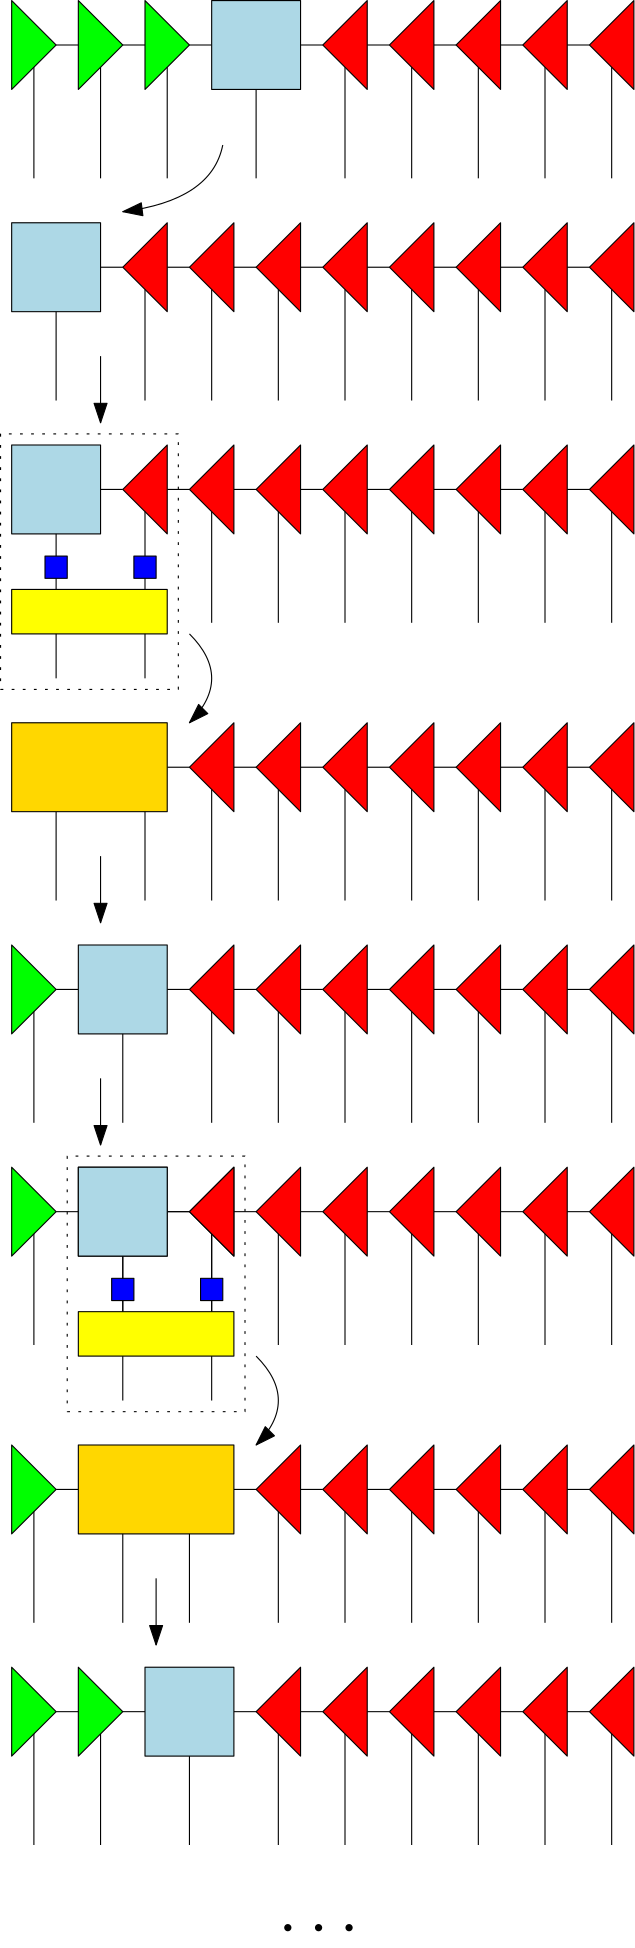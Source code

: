 <?xml version="1.0"?>
<!DOCTYPE ipe SYSTEM "ipe.dtd">
<ipe version="70218" creator="Ipe 7.2.24">
<info created="D:20210510201702" modified="D:20210511135756"/>
<ipestyle name="basic">
<symbol name="arrow/arc(spx)">
<path stroke="sym-stroke" fill="sym-stroke" pen="sym-pen">
0 0 m
-1 0.333 l
-1 -0.333 l
h
</path>
</symbol>
<symbol name="arrow/farc(spx)">
<path stroke="sym-stroke" fill="white" pen="sym-pen">
0 0 m
-1 0.333 l
-1 -0.333 l
h
</path>
</symbol>
<symbol name="arrow/ptarc(spx)">
<path stroke="sym-stroke" fill="sym-stroke" pen="sym-pen">
0 0 m
-1 0.333 l
-0.8 0 l
-1 -0.333 l
h
</path>
</symbol>
<symbol name="arrow/fptarc(spx)">
<path stroke="sym-stroke" fill="white" pen="sym-pen">
0 0 m
-1 0.333 l
-0.8 0 l
-1 -0.333 l
h
</path>
</symbol>
<symbol name="mark/circle(sx)" transformations="translations">
<path fill="sym-stroke">
0.6 0 0 0.6 0 0 e
0.4 0 0 0.4 0 0 e
</path>
</symbol>
<symbol name="mark/disk(sx)" transformations="translations">
<path fill="sym-stroke">
0.6 0 0 0.6 0 0 e
</path>
</symbol>
<symbol name="mark/fdisk(sfx)" transformations="translations">
<group>
<path fill="sym-fill">
0.5 0 0 0.5 0 0 e
</path>
<path fill="sym-stroke" fillrule="eofill">
0.6 0 0 0.6 0 0 e
0.4 0 0 0.4 0 0 e
</path>
</group>
</symbol>
<symbol name="mark/box(sx)" transformations="translations">
<path fill="sym-stroke" fillrule="eofill">
-0.6 -0.6 m
0.6 -0.6 l
0.6 0.6 l
-0.6 0.6 l
h
-0.4 -0.4 m
0.4 -0.4 l
0.4 0.4 l
-0.4 0.4 l
h
</path>
</symbol>
<symbol name="mark/square(sx)" transformations="translations">
<path fill="sym-stroke">
-0.6 -0.6 m
0.6 -0.6 l
0.6 0.6 l
-0.6 0.6 l
h
</path>
</symbol>
<symbol name="mark/fsquare(sfx)" transformations="translations">
<group>
<path fill="sym-fill">
-0.5 -0.5 m
0.5 -0.5 l
0.5 0.5 l
-0.5 0.5 l
h
</path>
<path fill="sym-stroke" fillrule="eofill">
-0.6 -0.6 m
0.6 -0.6 l
0.6 0.6 l
-0.6 0.6 l
h
-0.4 -0.4 m
0.4 -0.4 l
0.4 0.4 l
-0.4 0.4 l
h
</path>
</group>
</symbol>
<symbol name="mark/cross(sx)" transformations="translations">
<group>
<path fill="sym-stroke">
-0.43 -0.57 m
0.57 0.43 l
0.43 0.57 l
-0.57 -0.43 l
h
</path>
<path fill="sym-stroke">
-0.43 0.57 m
0.57 -0.43 l
0.43 -0.57 l
-0.57 0.43 l
h
</path>
</group>
</symbol>
<symbol name="arrow/fnormal(spx)">
<path stroke="sym-stroke" fill="white" pen="sym-pen">
0 0 m
-1 0.333 l
-1 -0.333 l
h
</path>
</symbol>
<symbol name="arrow/pointed(spx)">
<path stroke="sym-stroke" fill="sym-stroke" pen="sym-pen">
0 0 m
-1 0.333 l
-0.8 0 l
-1 -0.333 l
h
</path>
</symbol>
<symbol name="arrow/fpointed(spx)">
<path stroke="sym-stroke" fill="white" pen="sym-pen">
0 0 m
-1 0.333 l
-0.8 0 l
-1 -0.333 l
h
</path>
</symbol>
<symbol name="arrow/linear(spx)">
<path stroke="sym-stroke" pen="sym-pen">
-1 0.333 m
0 0 l
-1 -0.333 l
</path>
</symbol>
<symbol name="arrow/fdouble(spx)">
<path stroke="sym-stroke" fill="white" pen="sym-pen">
0 0 m
-1 0.333 l
-1 -0.333 l
h
-1 0 m
-2 0.333 l
-2 -0.333 l
h
</path>
</symbol>
<symbol name="arrow/double(spx)">
<path stroke="sym-stroke" fill="sym-stroke" pen="sym-pen">
0 0 m
-1 0.333 l
-1 -0.333 l
h
-1 0 m
-2 0.333 l
-2 -0.333 l
h
</path>
</symbol>
<symbol name="arrow/mid-normal(spx)">
<path stroke="sym-stroke" fill="sym-stroke" pen="sym-pen">
0.5 0 m
-0.5 0.333 l
-0.5 -0.333 l
h
</path>
</symbol>
<symbol name="arrow/mid-fnormal(spx)">
<path stroke="sym-stroke" fill="white" pen="sym-pen">
0.5 0 m
-0.5 0.333 l
-0.5 -0.333 l
h
</path>
</symbol>
<symbol name="arrow/mid-pointed(spx)">
<path stroke="sym-stroke" fill="sym-stroke" pen="sym-pen">
0.5 0 m
-0.5 0.333 l
-0.3 0 l
-0.5 -0.333 l
h
</path>
</symbol>
<symbol name="arrow/mid-fpointed(spx)">
<path stroke="sym-stroke" fill="white" pen="sym-pen">
0.5 0 m
-0.5 0.333 l
-0.3 0 l
-0.5 -0.333 l
h
</path>
</symbol>
<symbol name="arrow/mid-double(spx)">
<path stroke="sym-stroke" fill="sym-stroke" pen="sym-pen">
1 0 m
0 0.333 l
0 -0.333 l
h
0 0 m
-1 0.333 l
-1 -0.333 l
h
</path>
</symbol>
<symbol name="arrow/mid-fdouble(spx)">
<path stroke="sym-stroke" fill="white" pen="sym-pen">
1 0 m
0 0.333 l
0 -0.333 l
h
0 0 m
-1 0.333 l
-1 -0.333 l
h
</path>
</symbol>
<anglesize name="22.5 deg" value="22.5"/>
<anglesize name="30 deg" value="30"/>
<anglesize name="45 deg" value="45"/>
<anglesize name="60 deg" value="60"/>
<anglesize name="90 deg" value="90"/>
<arrowsize name="large" value="10"/>
<arrowsize name="small" value="5"/>
<arrowsize name="tiny" value="3"/>
<color name="blue" value="0 0 1"/>
<color name="brown" value="0.647 0.165 0.165"/>
<color name="darkblue" value="0 0 0.545"/>
<color name="darkcyan" value="0 0.545 0.545"/>
<color name="darkgray" value="0.663"/>
<color name="darkgreen" value="0 0.392 0"/>
<color name="darkmagenta" value="0.545 0 0.545"/>
<color name="darkorange" value="1 0.549 0"/>
<color name="darkred" value="0.545 0 0"/>
<color name="gold" value="1 0.843 0"/>
<color name="gray" value="0.745"/>
<color name="green" value="0 1 0"/>
<color name="lightblue" value="0.678 0.847 0.902"/>
<color name="lightcyan" value="0.878 1 1"/>
<color name="lightgray" value="0.827"/>
<color name="lightgreen" value="0.565 0.933 0.565"/>
<color name="lightyellow" value="1 1 0.878"/>
<color name="navy" value="0 0 0.502"/>
<color name="orange" value="1 0.647 0"/>
<color name="pink" value="1 0.753 0.796"/>
<color name="purple" value="0.627 0.125 0.941"/>
<color name="red" value="1 0 0"/>
<color name="seagreen" value="0.18 0.545 0.341"/>
<color name="turquoise" value="0.251 0.878 0.816"/>
<color name="violet" value="0.933 0.51 0.933"/>
<color name="yellow" value="1 1 0"/>
<dashstyle name="dash dot dotted" value="[4 2 1 2 1 2] 0"/>
<dashstyle name="dash dotted" value="[4 2 1 2] 0"/>
<dashstyle name="dashed" value="[4] 0"/>
<dashstyle name="dotted" value="[1 3] 0"/>
<gridsize name="10 pts (~3.5 mm)" value="10"/>
<gridsize name="14 pts (~5 mm)" value="14"/>
<gridsize name="16 pts (~6 mm)" value="16"/>
<gridsize name="20 pts (~7 mm)" value="20"/>
<gridsize name="28 pts (~10 mm)" value="28"/>
<gridsize name="32 pts (~12 mm)" value="32"/>
<gridsize name="4 pts" value="4"/>
<gridsize name="56 pts (~20 mm)" value="56"/>
<gridsize name="8 pts (~3 mm)" value="8"/>
<opacity name="10%" value="0.1"/>
<opacity name="30%" value="0.3"/>
<opacity name="50%" value="0.5"/>
<opacity name="75%" value="0.75"/>
<pen name="fat" value="1.2"/>
<pen name="heavier" value="0.8"/>
<pen name="ultrafat" value="2"/>
<symbolsize name="large" value="5"/>
<symbolsize name="small" value="2"/>
<symbolsize name="tiny" value="1.1"/>
<textsize name="Huge" value="\Huge"/>
<textsize name="LARGE" value="\LARGE"/>
<textsize name="Large" value="\Large"/>
<textsize name="footnote" value="\footnotesize"/>
<textsize name="huge" value="\huge"/>
<textsize name="large" value="\large"/>
<textsize name="small" value="\small"/>
<textsize name="tiny" value="\tiny"/>
<textstyle name="center" begin="\begin{center}" end="\end{center}"/>
<textstyle name="item" begin="\begin{itemize}\item{}" end="\end{itemize}"/>
<textstyle name="itemize" begin="\begin{itemize}" end="\end{itemize}"/>
<tiling name="falling" angle="-60" step="4" width="1"/>
<tiling name="rising" angle="30" step="4" width="1"/>
</ipestyle>
<page>
<layer name="alpha"/>
<view layers="alpha" active="alpha"/>
<path layer="alpha" matrix="1 0 0 1 -64 -12" stroke="black" fill="red">
256 832 m
256 800 l
240 816 l
240 816 l
h
</path>
<path matrix="1 0 0 1 -64 -12" stroke="black">
240 816 m
232 816
232 816 c
</path>
<path matrix="1 0 0 1 -64 -12" stroke="black">
248 808 m
248 768
248 768 c
</path>
<path matrix="1 0 0 1 -40 -12" stroke="black" fill="red">
256 832 m
256 800 l
240 816 l
240 816 l
h
</path>
<path matrix="1 0 0 1 -40 -12" stroke="black">
240 816 m
232 816
232 816 c
</path>
<path matrix="1 0 0 1 -40 -12" stroke="black">
248 808 m
248 768
248 768 c
</path>
<path matrix="1 0 0 1 -16 -12" stroke="black" fill="red">
256 832 m
256 800 l
240 816 l
240 816 l
h
</path>
<path matrix="1 0 0 1 -16 -12" stroke="black">
240 816 m
232 816
232 816 c
</path>
<path matrix="1 0 0 1 -16 -12" stroke="black">
248 808 m
248 768
248 768 c
</path>
<path matrix="1 0 0 1 -112 84" stroke="black" fill="green">
152 736 m
152 704 l
168 720 l
168 720 l
h
</path>
<path matrix="1 0 0 1 -112 84" stroke="black">
160 712 m
160 672
160 672 c
</path>
<path matrix="1 0 0 1 -136 84" stroke="black" fill="green">
152 736 m
152 704 l
168 720 l
168 720 l
h
</path>
<path matrix="1 0 0 1 -136 84" stroke="black">
168 720 m
176 720
176 720 c
</path>
<path matrix="1 0 0 1 -136 84" stroke="black">
160 712 m
160 672
160 672 c
</path>
<path matrix="1 0 0 1 0 -12" stroke="black">
56 816 m
64 816
64 816 c
</path>
<path matrix="1 0 0 1 -88 -12" stroke="black" fill="red">
256 832 m
256 800 l
240 816 l
240 816 l
h
</path>
<path matrix="1 0 0 1 -88 -12" stroke="black">
240 816 m
232 816
232 816 c
</path>
<path matrix="1 0 0 1 -88 -12" stroke="black">
248 808 m
248 768
248 768 c
</path>
<path matrix="1 0 0 1 -112 -12" stroke="black" fill="red">
256 832 m
256 800 l
240 816 l
240 816 l
h
</path>
<path matrix="1 0 0 1 -112 -12" stroke="black">
248 808 m
248 768
248 768 c
</path>
<path matrix="1 0 0 1 0 132" stroke="black" fill="green">
64 688 m
64 656 l
80 672 l
80 672 l
h
</path>
<path matrix="1 0 0 1 0 132" stroke="black">
72 664 m
72 624
72 624 c
</path>
<path matrix="1 0 0 1 0 132" stroke="black">
80 672 m
88 672
88 672 c
</path>
<path matrix="1 0 0 1 0 208" stroke="black">
128 596 m
120 596
120 596 c
</path>
<path matrix="1 0 0 1 0 208" stroke="black" fill="lightblue">
120 612 m
120 580 l
88 580 l
88 612 l
h
</path>
<path matrix="1 0 0 1 0 208" stroke="black">
104 580 m
104 548
104 548 c
</path>
<path matrix="1 0 0 1 -136 -92" stroke="black" fill="red">
256 832 m
256 800 l
240 816 l
240 816 l
h
</path>
<path matrix="1 0 0 1 -136 -92" stroke="black">
240 816 m
232 816
232 816 c
</path>
<path matrix="1 0 0 1 -136 -92" stroke="black">
248 808 m
248 768
248 768 c
</path>
<path matrix="1 0 0 1 -112 -92" stroke="black" fill="red">
256 832 m
256 800 l
240 816 l
240 816 l
h
</path>
<path matrix="1 0 0 1 -112 -92" stroke="black">
240 816 m
232 816
232 816 c
</path>
<path matrix="1 0 0 1 -112 -92" stroke="black">
248 808 m
248 768
248 768 c
</path>
<path matrix="1 0 0 1 -88 -92" stroke="black" fill="red">
256 832 m
256 800 l
240 816 l
240 816 l
h
</path>
<path matrix="1 0 0 1 -88 -92" stroke="black">
240 816 m
232 816
232 816 c
</path>
<path matrix="1 0 0 1 -88 -92" stroke="black">
248 808 m
248 768
248 768 c
</path>
<path matrix="1 0 0 1 -160 -92" stroke="black" fill="red">
256 832 m
256 800 l
240 816 l
240 816 l
h
</path>
<path matrix="1 0 0 1 -160 -92" stroke="black">
240 816 m
232 816
232 816 c
</path>
<path matrix="1 0 0 1 -160 -92" stroke="black">
248 808 m
248 768
248 768 c
</path>
<path matrix="1 0 0 1 -184 -92" stroke="black" fill="red">
256 832 m
256 800 l
240 816 l
240 816 l
h
</path>
<path matrix="1 0 0 1 -184 -92" stroke="black">
248 808 m
248 768
248 768 c
</path>
<path matrix="1 0 0 1 -72 128" stroke="black">
128 596 m
120 596
120 596 c
</path>
<path matrix="1 0 0 1 -72 128" stroke="black" fill="lightblue">
120 612 m
120 580 l
88 580 l
88 612 l
h
</path>
<path matrix="1 0 0 1 -72 128" stroke="black">
104 580 m
104 548
104 548 c
</path>
<path matrix="1 0 0 1 -64 -92" stroke="black" fill="red">
256 832 m
256 800 l
240 816 l
240 816 l
h
</path>
<path matrix="1 0 0 1 -64 -92" stroke="black">
240 816 m
232 816
232 816 c
</path>
<path matrix="1 0 0 1 -64 -92" stroke="black">
248 808 m
248 768
248 768 c
</path>
<path matrix="1 0 0 1 -40 -92" stroke="black" fill="red">
256 832 m
256 800 l
240 816 l
240 816 l
h
</path>
<path matrix="1 0 0 1 -40 -92" stroke="black">
240 816 m
232 816
232 816 c
</path>
<path matrix="1 0 0 1 -40 -92" stroke="black">
248 808 m
248 768
248 768 c
</path>
<path matrix="1 0 0 1 -16 -92" stroke="black" fill="red">
256 832 m
256 800 l
240 816 l
240 816 l
h
</path>
<path matrix="1 0 0 1 -16 -92" stroke="black">
240 816 m
232 816
232 816 c
</path>
<path matrix="1 0 0 1 -16 -92" stroke="black">
248 808 m
248 768
248 768 c
</path>
<path stroke="black" arrow="normal/normal">
92 768 m
88 748
56 744 c
</path>
<path matrix="1 0 0 1 -136 -172" stroke="black" fill="red">
256 832 m
256 800 l
240 816 l
240 816 l
h
</path>
<path matrix="1 0 0 1 -136 -172" stroke="black">
240 816 m
232 816
232 816 c
</path>
<path matrix="1 0 0 1 -136 -172" stroke="black">
248 808 m
248 768
248 768 c
</path>
<path matrix="1 0 0 1 -112 -172" stroke="black" fill="red">
256 832 m
256 800 l
240 816 l
240 816 l
h
</path>
<path matrix="1 0 0 1 -112 -172" stroke="black">
240 816 m
232 816
232 816 c
</path>
<path matrix="1 0 0 1 -112 -172" stroke="black">
248 808 m
248 768
248 768 c
</path>
<path matrix="1 0 0 1 -88 -172" stroke="black" fill="red">
256 832 m
256 800 l
240 816 l
240 816 l
h
</path>
<path matrix="1 0 0 1 -88 -172" stroke="black">
240 816 m
232 816
232 816 c
</path>
<path matrix="1 0 0 1 -88 -172" stroke="black">
248 808 m
248 768
248 768 c
</path>
<path matrix="1 0 0 1 -160 -172" stroke="black" fill="red">
256 832 m
256 800 l
240 816 l
240 816 l
h
</path>
<path matrix="1 0 0 1 -160 -172" stroke="black">
240 816 m
232 816
232 816 c
</path>
<path matrix="1 0 0 1 -160 -172" stroke="black">
248 808 m
248 768
248 768 c
</path>
<path matrix="1 0 0 1 -184 -172" stroke="black" fill="red">
256 832 m
256 800 l
240 816 l
240 816 l
h
</path>
<path matrix="1 0 0 1 -72 48" stroke="black">
128 596 m
120 596
120 596 c
</path>
<path matrix="1 0 0 1 -72 48" stroke="black" fill="lightblue">
120 612 m
120 580 l
88 580 l
88 612 l
h
</path>
<path matrix="1 0 0 1 -64 -172" stroke="black" fill="red">
256 832 m
256 800 l
240 816 l
240 816 l
h
</path>
<path matrix="1 0 0 1 -64 -172" stroke="black">
240 816 m
232 816
232 816 c
</path>
<path matrix="1 0 0 1 -64 -172" stroke="black">
248 808 m
248 768
248 768 c
</path>
<path matrix="1 0 0 1 -40 -172" stroke="black" fill="red">
256 832 m
256 800 l
240 816 l
240 816 l
h
</path>
<path matrix="1 0 0 1 -40 -172" stroke="black">
240 816 m
232 816
232 816 c
</path>
<path matrix="1 0 0 1 -40 -172" stroke="black">
248 808 m
248 768
248 768 c
</path>
<path matrix="1 0 0 1 -16 -172" stroke="black" fill="red">
256 832 m
256 800 l
240 816 l
240 816 l
h
</path>
<path matrix="1 0 0 1 -16 -172" stroke="black">
240 816 m
232 816
232 816 c
</path>
<path matrix="1 0 0 1 -16 -172" stroke="black">
248 808 m
248 768
248 768 c
</path>
<path matrix="1 0 0 1 0 -8" stroke="black" fill="yellow">
16 616 m
16 600 l
72 600 l
72 616 l
h
</path>
<path stroke="black" fill="blue">
28 620 m
28 612 l
36 612 l
36 620 l
h
</path>
<path matrix="1 0 0 1 32 0" stroke="black" fill="blue">
28 620 m
28 612 l
36 612 l
36 620 l
h
</path>
<path stroke="black">
32 628 m
32 620
32 620 c
</path>
<path stroke="black">
32 612 m
32 608
32 608 c
</path>
<path stroke="black">
32 592 m
32 576
32 576 c
</path>
<path stroke="black">
64 592 m
64 576
64 576 c
</path>
<path stroke="black">
64 636 m
64 620
64 620 c
</path>
<path stroke="black">
64 612 m
64 608
64 608 c
</path>
<path stroke="black" arrow="normal/normal">
48 692 m
48 668 l
</path>
<path stroke="black" dash="dotted">
12 664 m
12 572 l
76 572 l
76 664 l
h
</path>
<path matrix="1 0 0 1 -136 -272" stroke="black" fill="red">
256 832 m
256 800 l
240 816 l
240 816 l
h
</path>
<path matrix="1 0 0 1 -136 -272" stroke="black">
240 816 m
232 816
232 816 c
</path>
<path matrix="1 0 0 1 -136 -272" stroke="black">
248 808 m
248 768
248 768 c
</path>
<path matrix="1 0 0 1 -112 -272" stroke="black" fill="red">
256 832 m
256 800 l
240 816 l
240 816 l
h
</path>
<path matrix="1 0 0 1 -112 -272" stroke="black">
240 816 m
232 816
232 816 c
</path>
<path matrix="1 0 0 1 -112 -272" stroke="black">
248 808 m
248 768
248 768 c
</path>
<path matrix="1 0 0 1 -88 -272" stroke="black" fill="red">
256 832 m
256 800 l
240 816 l
240 816 l
h
</path>
<path matrix="1 0 0 1 -88 -272" stroke="black">
240 816 m
232 816
232 816 c
</path>
<path matrix="1 0 0 1 -88 -272" stroke="black">
248 808 m
248 768
248 768 c
</path>
<path matrix="1 0 0 1 -160 -272" stroke="black" fill="red">
256 832 m
256 800 l
240 816 l
240 816 l
h
</path>
<path matrix="1 0 0 1 -160 -272" stroke="black">
240 816 m
232 816
232 816 c
</path>
<path matrix="1 0 0 1 -160 -272" stroke="black">
248 808 m
248 768
248 768 c
</path>
<path matrix="1 0 0 1 -72 -52" stroke="black">
104 580 m
104 548
104 548 c
</path>
<path matrix="1 0 0 1 -64 -272" stroke="black" fill="red">
256 832 m
256 800 l
240 816 l
240 816 l
h
</path>
<path matrix="1 0 0 1 -64 -272" stroke="black">
240 816 m
232 816
232 816 c
</path>
<path matrix="1 0 0 1 -64 -272" stroke="black">
248 808 m
248 768
248 768 c
</path>
<path matrix="1 0 0 1 -40 -272" stroke="black" fill="red">
256 832 m
256 800 l
240 816 l
240 816 l
h
</path>
<path matrix="1 0 0 1 -40 -272" stroke="black">
240 816 m
232 816
232 816 c
</path>
<path matrix="1 0 0 1 -40 -272" stroke="black">
248 808 m
248 768
248 768 c
</path>
<path matrix="1 0 0 1 -16 -272" stroke="black" fill="red">
256 832 m
256 800 l
240 816 l
240 816 l
h
</path>
<path matrix="1 0 0 1 -16 -272" stroke="black">
240 816 m
232 816
232 816 c
</path>
<path matrix="1 0 0 1 -16 -272" stroke="black">
248 808 m
248 768
248 768 c
</path>
<path stroke="black" fill="gold">
16 560 m
16 528 l
72 528 l
72 560 l
h
</path>
<path stroke="black">
64 528 m
64 496
64 496 c
</path>
<path stroke="black" arrow="normal/normal">
80 592 m
96 576
80 560 c
</path>
<path matrix="1 0 0 1 -64 -352" stroke="black" fill="red">
256 832 m
256 800 l
240 816 l
240 816 l
h
</path>
<path matrix="1 0 0 1 -64 -352" stroke="black">
240 816 m
232 816
232 816 c
</path>
<path matrix="1 0 0 1 -64 -352" stroke="black">
248 808 m
248 768
248 768 c
</path>
<path matrix="1 0 0 1 -40 -352" stroke="black" fill="red">
256 832 m
256 800 l
240 816 l
240 816 l
h
</path>
<path matrix="1 0 0 1 -40 -352" stroke="black">
240 816 m
232 816
232 816 c
</path>
<path matrix="1 0 0 1 -40 -352" stroke="black">
248 808 m
248 768
248 768 c
</path>
<path matrix="1 0 0 1 -16 -352" stroke="black" fill="red">
256 832 m
256 800 l
240 816 l
240 816 l
h
</path>
<path matrix="1 0 0 1 -16 -352" stroke="black">
240 816 m
232 816
232 816 c
</path>
<path matrix="1 0 0 1 -16 -352" stroke="black">
248 808 m
248 768
248 768 c
</path>
<path matrix="1 0 0 1 -136 -256" stroke="black" fill="green">
152 736 m
152 704 l
168 720 l
168 720 l
h
</path>
<path matrix="1 0 0 1 -136 -256" stroke="black">
168 720 m
176 720
176 720 c
</path>
<path matrix="1 0 0 1 -136 -256" stroke="black">
160 712 m
160 672
160 672 c
</path>
<path matrix="1 0 0 1 -88 -352" stroke="black" fill="red">
256 832 m
256 800 l
240 816 l
240 816 l
h
</path>
<path matrix="1 0 0 1 -88 -352" stroke="black">
240 816 m
232 816
232 816 c
</path>
<path matrix="1 0 0 1 -88 -352" stroke="black">
248 808 m
248 768
248 768 c
</path>
<path matrix="1 0 0 1 -112 -352" stroke="black" fill="red">
256 832 m
256 800 l
240 816 l
240 816 l
h
</path>
<path matrix="1 0 0 1 -112 -352" stroke="black">
248 808 m
248 768
248 768 c
</path>
<path matrix="1 0 0 1 0 -132" stroke="black">
128 596 m
120 596
120 596 c
</path>
<path matrix="1 0 0 1 -48 -132" stroke="black" fill="lightblue">
120 612 m
120 580 l
88 580 l
88 612 l
h
</path>
<path matrix="1 0 0 1 -136 -352" stroke="black" fill="red">
256 832 m
256 800 l
240 816 l
240 816 l
h
</path>
<path matrix="1 0 0 1 -136 -352" stroke="black">
248 808 m
248 768
248 768 c
</path>
<path matrix="1 0 0 1 -24 -132" stroke="black">
128 596 m
120 596
120 596 c
</path>
<path matrix="1 0 0 1 -160 -352" stroke="black" fill="red">
256 832 m
256 800 l
240 816 l
240 816 l
h
</path>
<path matrix="1 0 0 1 -160 -352" stroke="black">
248 808 m
248 768
248 768 c
</path>
<path matrix="1 0 0 1 -48 -132" stroke="black">
128 596 m
120 596
120 596 c
</path>
<path stroke="black">
56 448 m
56 416
56 416 c
</path>
<path stroke="black" arrow="normal/normal">
48 512 m
48 488 l
</path>
<path matrix="1 0 0 1 -64 -432" stroke="black" fill="red">
256 832 m
256 800 l
240 816 l
240 816 l
h
</path>
<path matrix="1 0 0 1 -64 -432" stroke="black">
240 816 m
232 816
232 816 c
</path>
<path matrix="1 0 0 1 -64 -432" stroke="black">
248 808 m
248 768
248 768 c
</path>
<path matrix="1 0 0 1 -40 -432" stroke="black" fill="red">
256 832 m
256 800 l
240 816 l
240 816 l
h
</path>
<path matrix="1 0 0 1 -40 -432" stroke="black">
240 816 m
232 816
232 816 c
</path>
<path matrix="1 0 0 1 -40 -432" stroke="black">
248 808 m
248 768
248 768 c
</path>
<path matrix="1 0 0 1 -16 -432" stroke="black" fill="red">
256 832 m
256 800 l
240 816 l
240 816 l
h
</path>
<path matrix="1 0 0 1 -16 -432" stroke="black">
240 816 m
232 816
232 816 c
</path>
<path matrix="1 0 0 1 -16 -432" stroke="black">
248 808 m
248 768
248 768 c
</path>
<path matrix="1 0 0 1 -136 -336" stroke="black" fill="green">
152 736 m
152 704 l
168 720 l
168 720 l
h
</path>
<path matrix="1 0 0 1 -136 -336" stroke="black">
168 720 m
176 720
176 720 c
</path>
<path matrix="1 0 0 1 -136 -336" stroke="black">
160 712 m
160 672
160 672 c
</path>
<path matrix="1 0 0 1 -88 -432" stroke="black" fill="red">
256 832 m
256 800 l
240 816 l
240 816 l
h
</path>
<path matrix="1 0 0 1 -88 -432" stroke="black">
240 816 m
232 816
232 816 c
</path>
<path matrix="1 0 0 1 -88 -432" stroke="black">
248 808 m
248 768
248 768 c
</path>
<path matrix="1 0 0 1 -112 -432" stroke="black" fill="red">
256 832 m
256 800 l
240 816 l
240 816 l
h
</path>
<path matrix="1 0 0 1 -112 -432" stroke="black">
248 808 m
248 768
248 768 c
</path>
<path matrix="1 0 0 1 0 -212" stroke="black">
128 596 m
120 596
120 596 c
</path>
<path matrix="1 0 0 1 -48 -212" stroke="black" fill="lightblue">
120 612 m
120 580 l
88 580 l
88 612 l
h
</path>
<path matrix="1 0 0 1 -136 -432" stroke="black" fill="red">
256 832 m
256 800 l
240 816 l
240 816 l
h
</path>
<path matrix="1 0 0 1 -136 -432" stroke="black">
248 808 m
248 768
248 768 c
</path>
<path matrix="1 0 0 1 -24 -212" stroke="black">
128 596 m
120 596
120 596 c
</path>
<path matrix="1 0 0 1 -160 -432" stroke="black" fill="red">
256 832 m
256 800 l
240 816 l
240 816 l
h
</path>
<path matrix="1 0 0 1 -160 -432" stroke="black">
248 808 m
248 768
248 768 c
</path>
<path matrix="1 0 0 1 -48 -212" stroke="black">
128 596 m
120 596
120 596 c
</path>
<path matrix="1 0 0 1 0 -80" stroke="black">
56 448 m
56 416
56 416 c
</path>
<path matrix="1 0 0 1 -160 -432" stroke="black" fill="red">
256 832 m
256 800 l
240 816 l
240 816 l
h
</path>
<path matrix="1 0 0 1 -48 -212" stroke="black">
128 596 m
120 596
120 596 c
</path>
<path matrix="1 0 0 1 -48 -212" stroke="black" fill="lightblue">
120 612 m
120 580 l
88 580 l
88 612 l
h
</path>
<path matrix="1 0 0 1 24 -268" stroke="black" fill="yellow">
16 616 m
16 600 l
72 600 l
72 616 l
h
</path>
<path matrix="1 0 0 1 24 -260" stroke="black" fill="blue">
28 620 m
28 612 l
36 612 l
36 620 l
h
</path>
<path matrix="1 0 0 1 56 -260" stroke="black" fill="blue">
28 620 m
28 612 l
36 612 l
36 620 l
h
</path>
<path matrix="1 0 0 1 24 -260" stroke="black">
32 628 m
32 620
32 620 c
</path>
<path matrix="1 0 0 1 24 -260" stroke="black">
32 612 m
32 608
32 608 c
</path>
<path matrix="1 0 0 1 24 -260" stroke="black">
32 592 m
32 576
32 576 c
</path>
<path matrix="1 0 0 1 24 -260" stroke="black">
64 592 m
64 576
64 576 c
</path>
<path matrix="1 0 0 1 24 -260" stroke="black">
64 636 m
64 620
64 620 c
</path>
<path matrix="1 0 0 1 24 -260" stroke="black">
64 612 m
64 608
64 608 c
</path>
<path matrix="1 0 0 1 24 -260" stroke="black" dash="dotted">
12 664 m
12 572 l
76 572 l
76 664 l
h
</path>
<path stroke="black" arrow="normal/normal">
48 432 m
48 408 l
</path>
<path matrix="1 0 0 1 -64 -532" stroke="black" fill="red">
256 832 m
256 800 l
240 816 l
240 816 l
h
</path>
<path matrix="1 0 0 1 -64 -532" stroke="black">
240 816 m
232 816
232 816 c
</path>
<path matrix="1 0 0 1 -64 -532" stroke="black">
248 808 m
248 768
248 768 c
</path>
<path matrix="1 0 0 1 -40 -532" stroke="black" fill="red">
256 832 m
256 800 l
240 816 l
240 816 l
h
</path>
<path matrix="1 0 0 1 -40 -532" stroke="black">
240 816 m
232 816
232 816 c
</path>
<path matrix="1 0 0 1 -40 -532" stroke="black">
248 808 m
248 768
248 768 c
</path>
<path matrix="1 0 0 1 -16 -532" stroke="black" fill="red">
256 832 m
256 800 l
240 816 l
240 816 l
h
</path>
<path matrix="1 0 0 1 -16 -532" stroke="black">
240 816 m
232 816
232 816 c
</path>
<path matrix="1 0 0 1 -16 -532" stroke="black">
248 808 m
248 768
248 768 c
</path>
<path matrix="1 0 0 1 -136 -436" stroke="black" fill="green">
152 736 m
152 704 l
168 720 l
168 720 l
h
</path>
<path matrix="1 0 0 1 -136 -436" stroke="black">
168 720 m
176 720
176 720 c
</path>
<path matrix="1 0 0 1 -136 -436" stroke="black">
160 712 m
160 672
160 672 c
</path>
<path matrix="1 0 0 1 -88 -532" stroke="black" fill="red">
256 832 m
256 800 l
240 816 l
240 816 l
h
</path>
<path matrix="1 0 0 1 -88 -532" stroke="black">
240 816 m
232 816
232 816 c
</path>
<path matrix="1 0 0 1 -88 -532" stroke="black">
248 808 m
248 768
248 768 c
</path>
<path matrix="1 0 0 1 -112 -532" stroke="black" fill="red">
256 832 m
256 800 l
240 816 l
240 816 l
h
</path>
<path matrix="1 0 0 1 -112 -532" stroke="black">
248 808 m
248 768
248 768 c
</path>
<path matrix="1 0 0 1 0 -312" stroke="black">
128 596 m
120 596
120 596 c
</path>
<path matrix="1 0 0 1 -136 -532" stroke="black" fill="red">
256 832 m
256 800 l
240 816 l
240 816 l
h
</path>
<path matrix="1 0 0 1 -136 -532" stroke="black">
248 808 m
248 768
248 768 c
</path>
<path matrix="1 0 0 1 -24 -312" stroke="black">
128 596 m
120 596
120 596 c
</path>
<path matrix="1 0 0 1 24 -260" stroke="black" fill="gold">
16 560 m
16 528 l
72 528 l
72 560 l
h
</path>
<path stroke="black">
56 268 m
56 236
56 236 c
</path>
<path stroke="black">
80 268 m
80 236
80 236 c
</path>
<path matrix="1 0 0 1 24 -260" stroke="black" arrow="normal/normal">
80 592 m
96 576
80 560 c
</path>
<path matrix="1 0 0 1 -64 -612" stroke="black" fill="red">
256 832 m
256 800 l
240 816 l
240 816 l
h
</path>
<path matrix="1 0 0 1 -64 -612" stroke="black">
240 816 m
232 816
232 816 c
</path>
<path matrix="1 0 0 1 -64 -612" stroke="black">
248 808 m
248 768
248 768 c
</path>
<path matrix="1 0 0 1 -40 -612" stroke="black" fill="red">
256 832 m
256 800 l
240 816 l
240 816 l
h
</path>
<path matrix="1 0 0 1 -40 -612" stroke="black">
240 816 m
232 816
232 816 c
</path>
<path matrix="1 0 0 1 -40 -612" stroke="black">
248 808 m
248 768
248 768 c
</path>
<path matrix="1 0 0 1 -16 -612" stroke="black" fill="red">
256 832 m
256 800 l
240 816 l
240 816 l
h
</path>
<path matrix="1 0 0 1 -16 -612" stroke="black">
240 816 m
232 816
232 816 c
</path>
<path matrix="1 0 0 1 -16 -612" stroke="black">
248 808 m
248 768
248 768 c
</path>
<path matrix="1 0 0 1 -112 -516" stroke="black" fill="green">
152 736 m
152 704 l
168 720 l
168 720 l
h
</path>
<path matrix="1 0 0 1 -112 -516" stroke="black">
160 712 m
160 672
160 672 c
</path>
<path matrix="1 0 0 1 -136 -516" stroke="black" fill="green">
152 736 m
152 704 l
168 720 l
168 720 l
h
</path>
<path matrix="1 0 0 1 -136 -516" stroke="black">
168 720 m
176 720
176 720 c
</path>
<path matrix="1 0 0 1 -136 -516" stroke="black">
160 712 m
160 672
160 672 c
</path>
<path matrix="1 0 0 1 0 -612" stroke="black">
56 816 m
64 816
64 816 c
</path>
<path matrix="1 0 0 1 -88 -612" stroke="black" fill="red">
256 832 m
256 800 l
240 816 l
240 816 l
h
</path>
<path matrix="1 0 0 1 -88 -612" stroke="black">
240 816 m
232 816
232 816 c
</path>
<path matrix="1 0 0 1 -88 -612" stroke="black">
248 808 m
248 768
248 768 c
</path>
<path matrix="1 0 0 1 -112 -612" stroke="black" fill="red">
256 832 m
256 800 l
240 816 l
240 816 l
h
</path>
<path matrix="1 0 0 1 -112 -612" stroke="black">
248 808 m
248 768
248 768 c
</path>
<path matrix="1 0 0 1 -24 -392" stroke="black">
128 596 m
120 596
120 596 c
</path>
<path matrix="1 0 0 1 -24 -392" stroke="black" fill="lightblue">
120 612 m
120 580 l
88 580 l
88 612 l
h
</path>
<path matrix="1 0 0 1 -24 -392" stroke="black">
104 580 m
104 548
104 548 c
</path>
<path matrix="1 0 0 1 -112 -612" stroke="black">
240 816 m
232 816
232 816 c
</path>
<path matrix="1 0 0 1 -136 -612" stroke="black" fill="red">
256 832 m
256 800 l
240 816 l
240 816 l
h
</path>
<path matrix="1 0 0 1 -136 -612" stroke="black">
248 808 m
248 768
248 768 c
</path>
<path matrix="1 0 0 1 20 -260" stroke="black" arrow="normal/normal">
48 512 m
48 488 l
</path>
<text transformations="translations" pos="112 120" stroke="black" type="label" width="28.918" height="11.016" depth="0" valign="baseline" size="Huge" style="math">\cdots</text>
</page>
</ipe>
